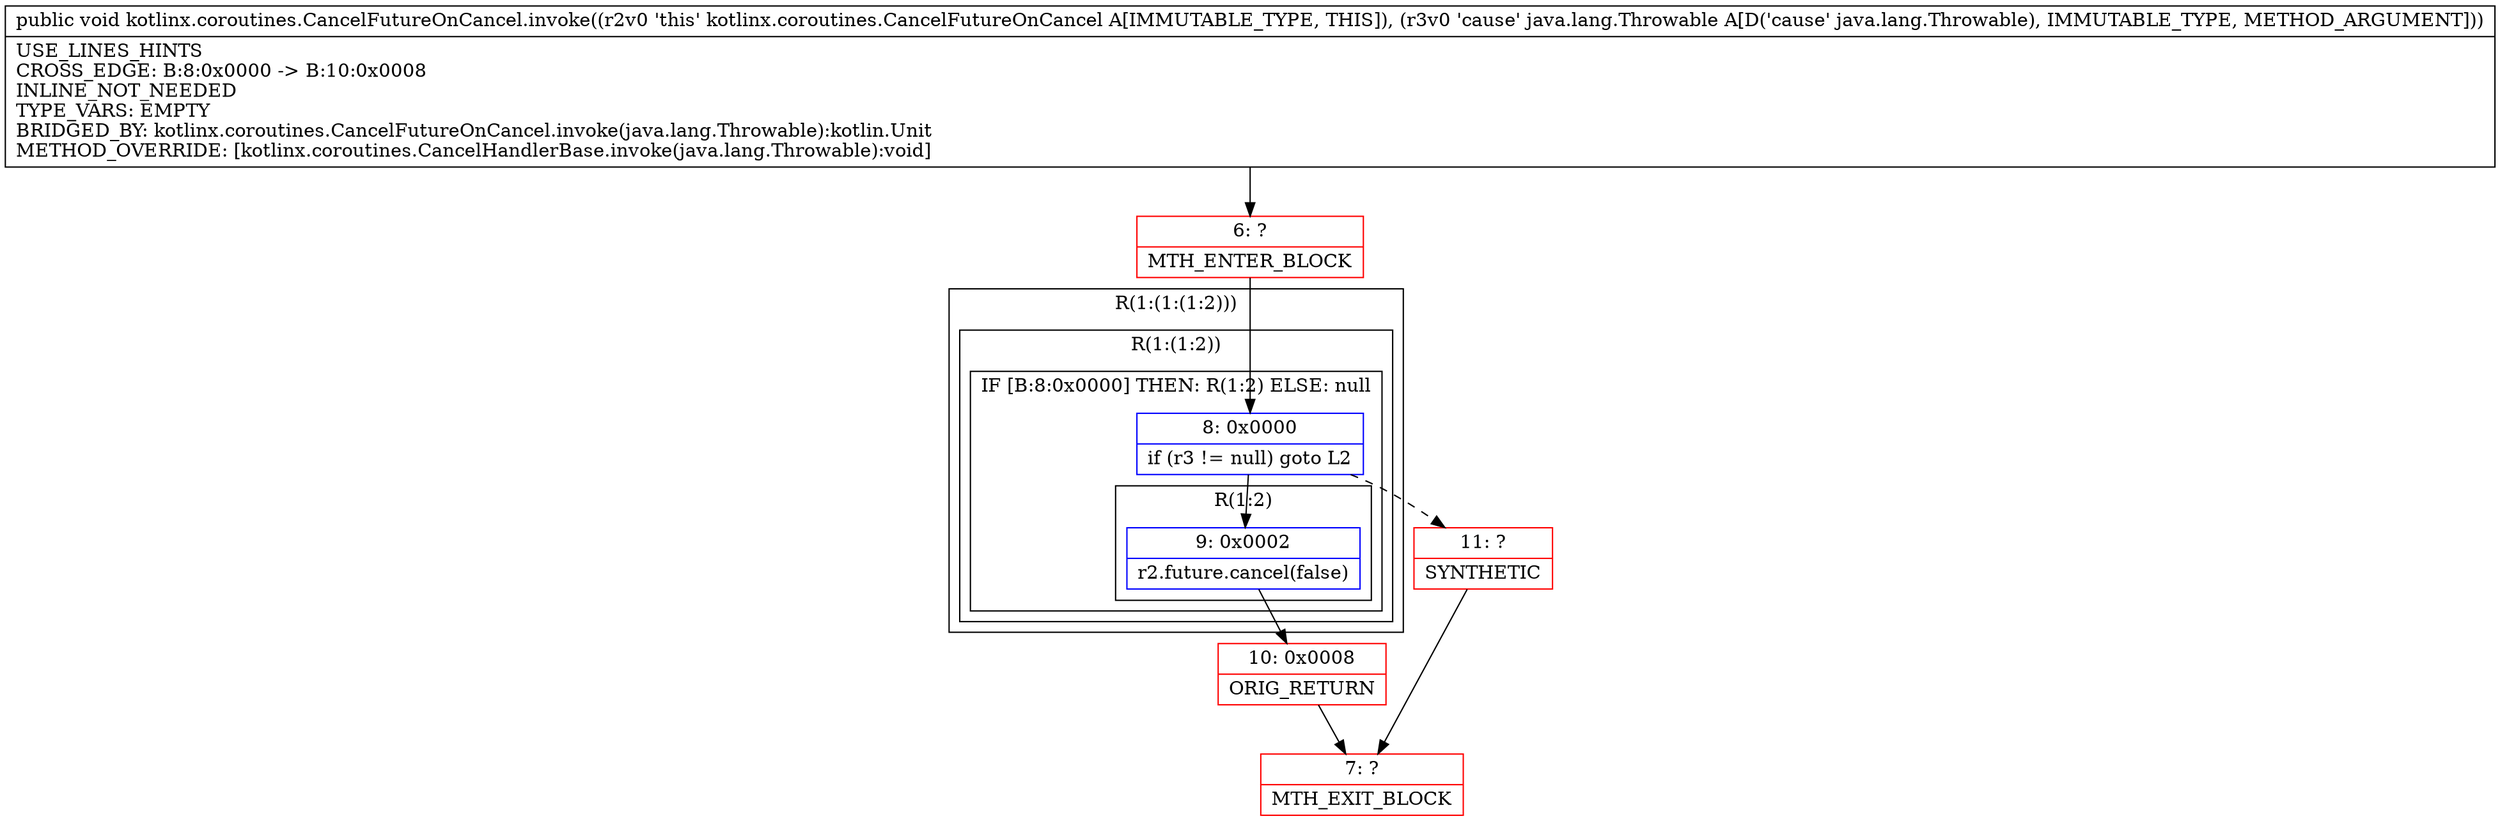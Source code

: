 digraph "CFG forkotlinx.coroutines.CancelFutureOnCancel.invoke(Ljava\/lang\/Throwable;)V" {
subgraph cluster_Region_877823281 {
label = "R(1:(1:(1:2)))";
node [shape=record,color=blue];
subgraph cluster_Region_1765398551 {
label = "R(1:(1:2))";
node [shape=record,color=blue];
subgraph cluster_IfRegion_1209023013 {
label = "IF [B:8:0x0000] THEN: R(1:2) ELSE: null";
node [shape=record,color=blue];
Node_8 [shape=record,label="{8\:\ 0x0000|if (r3 != null) goto L2\l}"];
subgraph cluster_Region_396271454 {
label = "R(1:2)";
node [shape=record,color=blue];
Node_9 [shape=record,label="{9\:\ 0x0002|r2.future.cancel(false)\l}"];
}
}
}
}
Node_6 [shape=record,color=red,label="{6\:\ ?|MTH_ENTER_BLOCK\l}"];
Node_10 [shape=record,color=red,label="{10\:\ 0x0008|ORIG_RETURN\l}"];
Node_7 [shape=record,color=red,label="{7\:\ ?|MTH_EXIT_BLOCK\l}"];
Node_11 [shape=record,color=red,label="{11\:\ ?|SYNTHETIC\l}"];
MethodNode[shape=record,label="{public void kotlinx.coroutines.CancelFutureOnCancel.invoke((r2v0 'this' kotlinx.coroutines.CancelFutureOnCancel A[IMMUTABLE_TYPE, THIS]), (r3v0 'cause' java.lang.Throwable A[D('cause' java.lang.Throwable), IMMUTABLE_TYPE, METHOD_ARGUMENT]))  | USE_LINES_HINTS\lCROSS_EDGE: B:8:0x0000 \-\> B:10:0x0008\lINLINE_NOT_NEEDED\lTYPE_VARS: EMPTY\lBRIDGED_BY: kotlinx.coroutines.CancelFutureOnCancel.invoke(java.lang.Throwable):kotlin.Unit\lMETHOD_OVERRIDE: [kotlinx.coroutines.CancelHandlerBase.invoke(java.lang.Throwable):void]\l}"];
MethodNode -> Node_6;Node_8 -> Node_9;
Node_8 -> Node_11[style=dashed];
Node_9 -> Node_10;
Node_6 -> Node_8;
Node_10 -> Node_7;
Node_11 -> Node_7;
}

